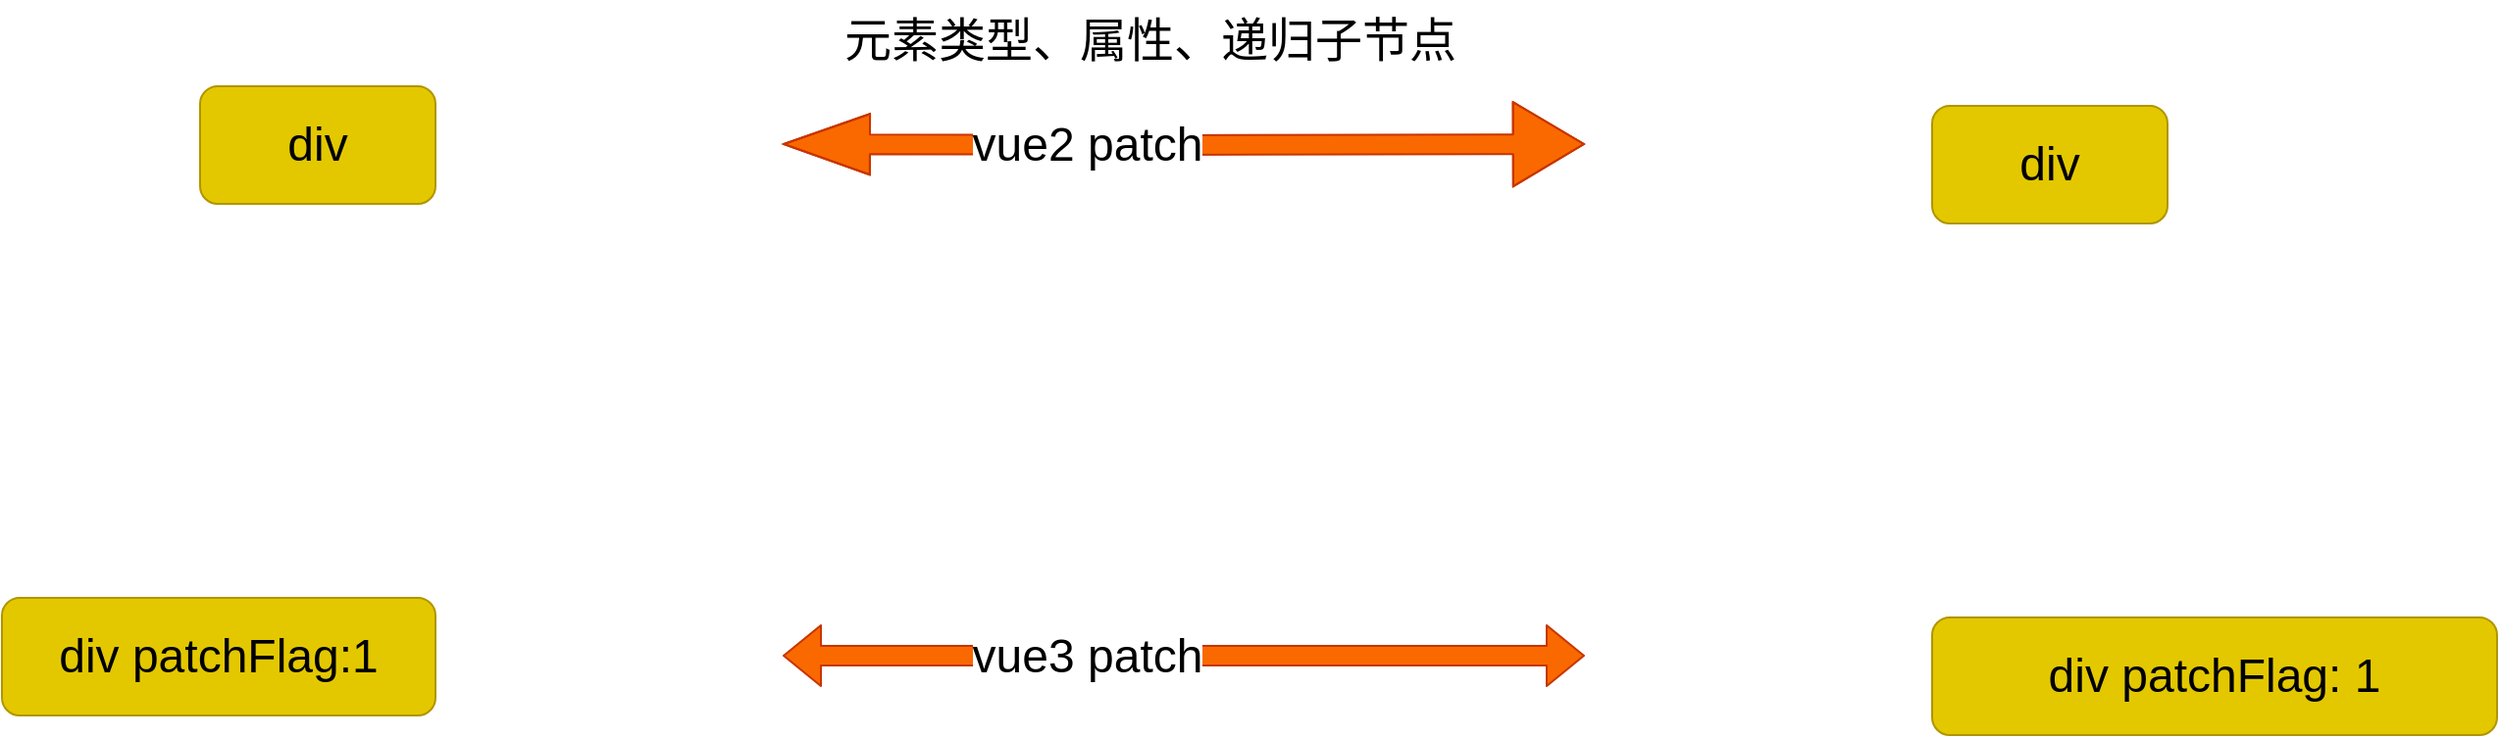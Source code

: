 <mxfile>
    <diagram id="4m1DA1I37OEqkdt4jk-g" name="Page-1">
        <mxGraphModel dx="1914" dy="978" grid="0" gridSize="10" guides="1" tooltips="1" connect="1" arrows="1" fold="1" page="0" pageScale="1" pageWidth="850" pageHeight="1100" math="0" shadow="0">
            <root>
                <mxCell id="0"/>
                <mxCell id="1" parent="0"/>
                <mxCell id="2" value="div" style="rounded=1;whiteSpace=wrap;html=1;fontSize=24;fillColor=#e3c800;fontColor=#000000;strokeColor=#B09500;" vertex="1" parent="1">
                    <mxGeometry x="-207" y="182" width="120" height="60" as="geometry"/>
                </mxCell>
                <mxCell id="3" value="div" style="rounded=1;whiteSpace=wrap;html=1;fontSize=24;fillColor=#e3c800;fontColor=#000000;strokeColor=#B09500;" vertex="1" parent="1">
                    <mxGeometry x="676" y="192" width="120" height="60" as="geometry"/>
                </mxCell>
                <mxCell id="5" value="" style="shape=flexArrow;endArrow=classic;startArrow=classic;html=1;startWidth=20;startSize=14.33;endWidth=32;endSize=11.71;fontSize=24;fillColor=#fa6800;strokeColor=#C73500;" edge="1" parent="1">
                    <mxGeometry width="100" height="100" relative="1" as="geometry">
                        <mxPoint x="90" y="211.5" as="sourcePoint"/>
                        <mxPoint x="499" y="211.5" as="targetPoint"/>
                        <Array as="points">
                            <mxPoint x="290" y="212"/>
                        </Array>
                    </mxGeometry>
                </mxCell>
                <mxCell id="11" value="vue2 patch" style="edgeLabel;html=1;align=center;verticalAlign=middle;resizable=0;points=[];fontSize=24;rounded=1;" vertex="1" connectable="0" parent="5">
                    <mxGeometry x="-0.244" y="-3" relative="1" as="geometry">
                        <mxPoint y="-3" as="offset"/>
                    </mxGeometry>
                </mxCell>
                <mxCell id="6" value="div patchFlag:1" style="rounded=1;whiteSpace=wrap;html=1;fontSize=24;fillColor=#e3c800;fontColor=#000000;strokeColor=#B09500;" vertex="1" parent="1">
                    <mxGeometry x="-308" y="443" width="221" height="60" as="geometry"/>
                </mxCell>
                <mxCell id="7" value="div patchFlag: 1" style="rounded=1;whiteSpace=wrap;html=1;fontSize=24;fillColor=#e3c800;fontColor=#000000;strokeColor=#B09500;" vertex="1" parent="1">
                    <mxGeometry x="676" y="453" width="288" height="60" as="geometry"/>
                </mxCell>
                <mxCell id="8" value="" style="shape=flexArrow;endArrow=classic;startArrow=classic;html=1;fontSize=24;fillColor=#fa6800;strokeColor=#C73500;" edge="1" parent="1">
                    <mxGeometry width="100" height="100" relative="1" as="geometry">
                        <mxPoint x="90" y="472.5" as="sourcePoint"/>
                        <mxPoint x="499" y="472.5" as="targetPoint"/>
                    </mxGeometry>
                </mxCell>
                <mxCell id="12" value="vue3 patch" style="edgeLabel;html=1;align=center;verticalAlign=middle;resizable=0;points=[];fontSize=24;rounded=1;" vertex="1" connectable="0" parent="8">
                    <mxGeometry x="-0.244" relative="1" as="geometry">
                        <mxPoint as="offset"/>
                    </mxGeometry>
                </mxCell>
                <mxCell id="9" value="元素类型、属性、递归子节点" style="text;html=1;align=center;verticalAlign=middle;resizable=0;points=[];autosize=1;strokeColor=none;fillColor=none;fontSize=24;rounded=1;" vertex="1" parent="1">
                    <mxGeometry x="112" y="138" width="330" height="41" as="geometry"/>
                </mxCell>
            </root>
        </mxGraphModel>
    </diagram>
</mxfile>